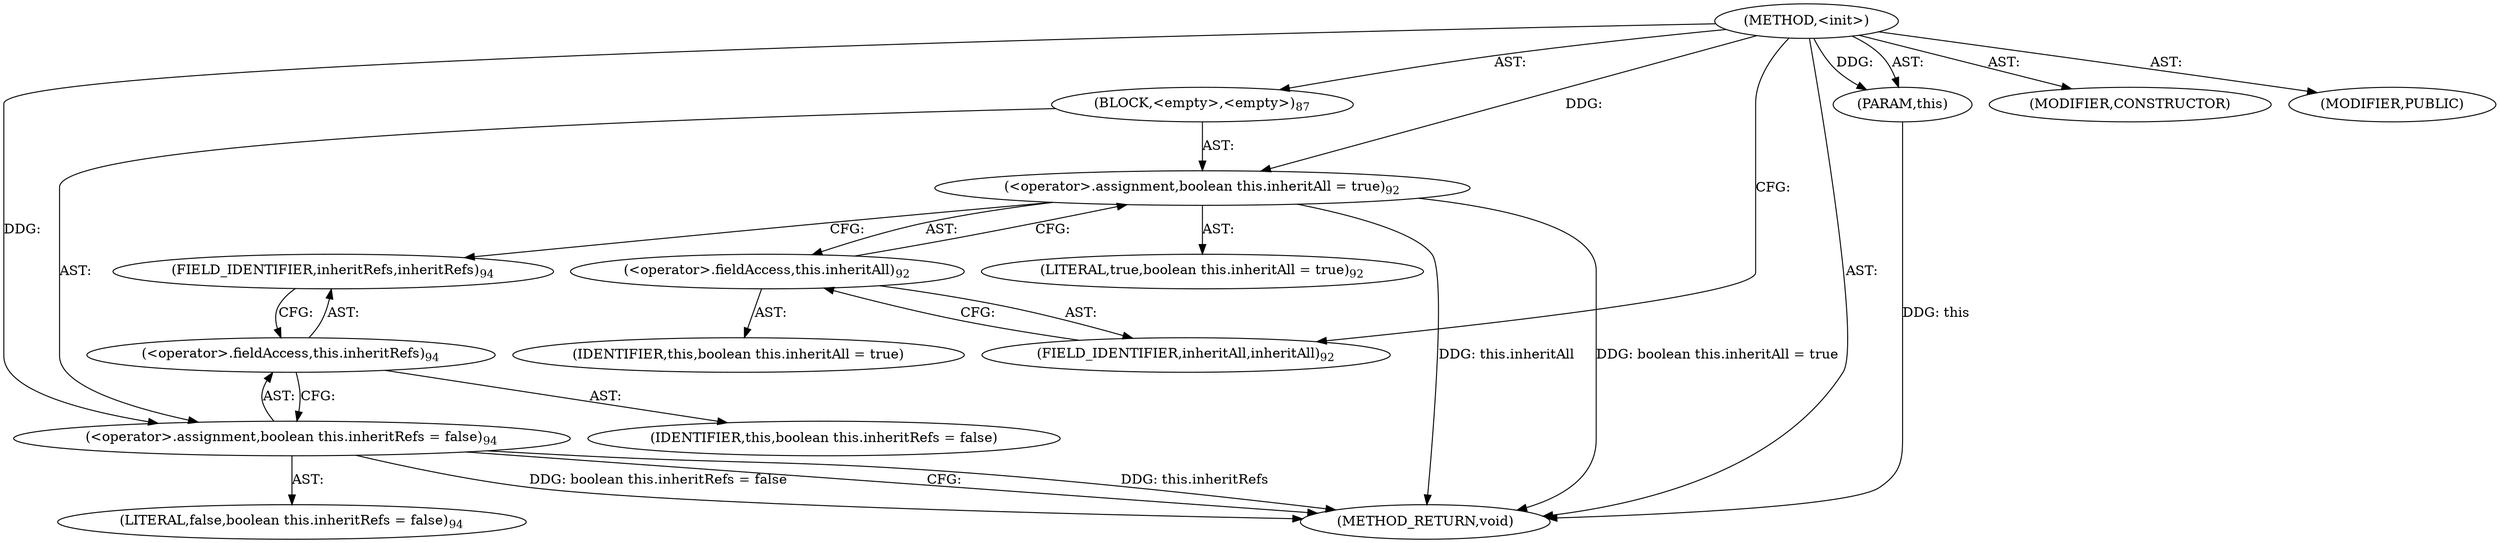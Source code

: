 digraph "&lt;init&gt;" {  
"111669149709" [label = <(METHOD,&lt;init&gt;)> ]
"115964117017" [label = <(PARAM,this)> ]
"25769803805" [label = <(BLOCK,&lt;empty&gt;,&lt;empty&gt;)<SUB>87</SUB>> ]
"30064771159" [label = <(&lt;operator&gt;.assignment,boolean this.inheritAll = true)<SUB>92</SUB>> ]
"30064771160" [label = <(&lt;operator&gt;.fieldAccess,this.inheritAll)<SUB>92</SUB>> ]
"68719476807" [label = <(IDENTIFIER,this,boolean this.inheritAll = true)> ]
"55834574882" [label = <(FIELD_IDENTIFIER,inheritAll,inheritAll)<SUB>92</SUB>> ]
"90194313229" [label = <(LITERAL,true,boolean this.inheritAll = true)<SUB>92</SUB>> ]
"30064771161" [label = <(&lt;operator&gt;.assignment,boolean this.inheritRefs = false)<SUB>94</SUB>> ]
"30064771162" [label = <(&lt;operator&gt;.fieldAccess,this.inheritRefs)<SUB>94</SUB>> ]
"68719476808" [label = <(IDENTIFIER,this,boolean this.inheritRefs = false)> ]
"55834574883" [label = <(FIELD_IDENTIFIER,inheritRefs,inheritRefs)<SUB>94</SUB>> ]
"90194313230" [label = <(LITERAL,false,boolean this.inheritRefs = false)<SUB>94</SUB>> ]
"133143986206" [label = <(MODIFIER,CONSTRUCTOR)> ]
"133143986207" [label = <(MODIFIER,PUBLIC)> ]
"128849018893" [label = <(METHOD_RETURN,void)> ]
  "111669149709" -> "115964117017"  [ label = "AST: "] 
  "111669149709" -> "25769803805"  [ label = "AST: "] 
  "111669149709" -> "133143986206"  [ label = "AST: "] 
  "111669149709" -> "133143986207"  [ label = "AST: "] 
  "111669149709" -> "128849018893"  [ label = "AST: "] 
  "25769803805" -> "30064771159"  [ label = "AST: "] 
  "25769803805" -> "30064771161"  [ label = "AST: "] 
  "30064771159" -> "30064771160"  [ label = "AST: "] 
  "30064771159" -> "90194313229"  [ label = "AST: "] 
  "30064771160" -> "68719476807"  [ label = "AST: "] 
  "30064771160" -> "55834574882"  [ label = "AST: "] 
  "30064771161" -> "30064771162"  [ label = "AST: "] 
  "30064771161" -> "90194313230"  [ label = "AST: "] 
  "30064771162" -> "68719476808"  [ label = "AST: "] 
  "30064771162" -> "55834574883"  [ label = "AST: "] 
  "30064771159" -> "55834574883"  [ label = "CFG: "] 
  "30064771161" -> "128849018893"  [ label = "CFG: "] 
  "30064771160" -> "30064771159"  [ label = "CFG: "] 
  "30064771162" -> "30064771161"  [ label = "CFG: "] 
  "55834574882" -> "30064771160"  [ label = "CFG: "] 
  "55834574883" -> "30064771162"  [ label = "CFG: "] 
  "111669149709" -> "55834574882"  [ label = "CFG: "] 
  "115964117017" -> "128849018893"  [ label = "DDG: this"] 
  "30064771159" -> "128849018893"  [ label = "DDG: this.inheritAll"] 
  "30064771159" -> "128849018893"  [ label = "DDG: boolean this.inheritAll = true"] 
  "30064771161" -> "128849018893"  [ label = "DDG: this.inheritRefs"] 
  "30064771161" -> "128849018893"  [ label = "DDG: boolean this.inheritRefs = false"] 
  "111669149709" -> "115964117017"  [ label = "DDG: "] 
  "111669149709" -> "30064771159"  [ label = "DDG: "] 
  "111669149709" -> "30064771161"  [ label = "DDG: "] 
}
